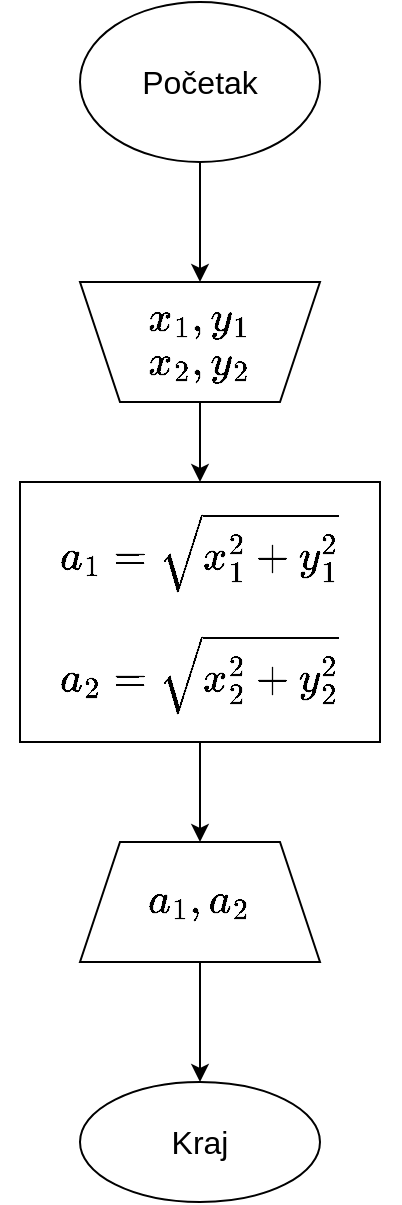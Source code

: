 <mxfile version="20.4.0" type="device"><diagram id="IaMxPEA5iZQAOvDmm2Ei" name="Page-1"><mxGraphModel dx="907" dy="1104" grid="1" gridSize="10" guides="1" tooltips="1" connect="1" arrows="1" fold="1" page="1" pageScale="1" pageWidth="827" pageHeight="1169" math="1" shadow="0"><root><mxCell id="0"/><mxCell id="1" parent="0"/><mxCell id="3R-9CQfAIj7EvKsA114w-3" value="" style="edgeStyle=orthogonalEdgeStyle;rounded=0;orthogonalLoop=1;jettySize=auto;html=1;fontSize=16;" parent="1" source="3R-9CQfAIj7EvKsA114w-1" target="3R-9CQfAIj7EvKsA114w-2" edge="1"><mxGeometry relative="1" as="geometry"/></mxCell><mxCell id="3R-9CQfAIj7EvKsA114w-1" value="Početak" style="ellipse;whiteSpace=wrap;html=1;fontSize=16;" parent="1" vertex="1"><mxGeometry x="340" y="80" width="120" height="80" as="geometry"/></mxCell><mxCell id="3R-9CQfAIj7EvKsA114w-5" value="" style="edgeStyle=orthogonalEdgeStyle;rounded=0;orthogonalLoop=1;jettySize=auto;html=1;fontSize=18;" parent="1" source="3R-9CQfAIj7EvKsA114w-2" target="3R-9CQfAIj7EvKsA114w-4" edge="1"><mxGeometry relative="1" as="geometry"/></mxCell><mxCell id="3R-9CQfAIj7EvKsA114w-2" value="`x_1, y_1`&lt;br style=&quot;font-size: 18px;&quot;&gt;`x_2, y_2`" style="shape=trapezoid;perimeter=trapezoidPerimeter;whiteSpace=wrap;html=1;fixedSize=1;fontSize=18;direction=west;" parent="1" vertex="1"><mxGeometry x="340" y="220" width="120" height="60" as="geometry"/></mxCell><mxCell id="3R-9CQfAIj7EvKsA114w-7" value="" style="edgeStyle=orthogonalEdgeStyle;rounded=0;orthogonalLoop=1;jettySize=auto;html=1;fontSize=18;" parent="1" source="3R-9CQfAIj7EvKsA114w-4" target="3R-9CQfAIj7EvKsA114w-6" edge="1"><mxGeometry relative="1" as="geometry"/></mxCell><mxCell id="3R-9CQfAIj7EvKsA114w-4" value="`a_1=sqrt{x_1^2+y_1^2}`&lt;br style=&quot;font-size: 18px;&quot;&gt;&lt;br style=&quot;font-size: 18px;&quot;&gt;`a_2=sqrt{x_2^2+y_2^2}`" style="whiteSpace=wrap;html=1;fontSize=18;" parent="1" vertex="1"><mxGeometry x="310" y="320" width="180" height="130" as="geometry"/></mxCell><mxCell id="3R-9CQfAIj7EvKsA114w-9" value="" style="edgeStyle=orthogonalEdgeStyle;rounded=0;orthogonalLoop=1;jettySize=auto;html=1;fontSize=16;" parent="1" source="3R-9CQfAIj7EvKsA114w-6" target="3R-9CQfAIj7EvKsA114w-8" edge="1"><mxGeometry relative="1" as="geometry"/></mxCell><mxCell id="3R-9CQfAIj7EvKsA114w-6" value="`a_1, a_2`" style="shape=trapezoid;perimeter=trapezoidPerimeter;whiteSpace=wrap;html=1;fixedSize=1;fontSize=18;" parent="1" vertex="1"><mxGeometry x="340" y="500" width="120" height="60" as="geometry"/></mxCell><mxCell id="3R-9CQfAIj7EvKsA114w-8" value="Kraj" style="ellipse;whiteSpace=wrap;html=1;fontSize=16;" parent="1" vertex="1"><mxGeometry x="340" y="620" width="120" height="60" as="geometry"/></mxCell></root></mxGraphModel></diagram></mxfile>